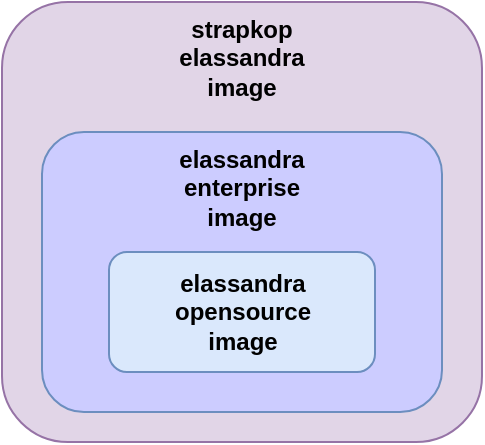 <mxfile version="12.1.0" type="device" pages="1"><diagram id="KvWPEm1g2mEt5qMfVzz4" name="Page-1"><mxGraphModel dx="1106" dy="830" grid="1" gridSize="10" guides="1" tooltips="1" connect="1" arrows="1" fold="1" page="1" pageScale="1" pageWidth="827" pageHeight="1169" math="0" shadow="0"><root><mxCell id="0"/><mxCell id="1" parent="0"/><mxCell id="j0x4h4Mf-H0e5psESi1f-3" value="strapkop&lt;br&gt;elassandra&lt;br&gt;image" style="rounded=1;whiteSpace=wrap;html=1;verticalAlign=top;fillColor=#e1d5e7;strokeColor=#9673a6;fontStyle=1" vertex="1" parent="1"><mxGeometry x="220" y="175" width="240" height="220" as="geometry"/></mxCell><mxCell id="j0x4h4Mf-H0e5psESi1f-2" value="elassandra&lt;br&gt;enterprise&lt;br&gt;image" style="rounded=1;whiteSpace=wrap;html=1;verticalAlign=top;fillColor=#CCCCFF;strokeColor=#6c8ebf;fontStyle=1" vertex="1" parent="1"><mxGeometry x="240" y="240" width="200" height="140" as="geometry"/></mxCell><mxCell id="j0x4h4Mf-H0e5psESi1f-1" value="elassandra&lt;br&gt;opensource&lt;br&gt;image" style="rounded=1;whiteSpace=wrap;html=1;fillColor=#dae8fc;strokeColor=#6c8ebf;fontStyle=1" vertex="1" parent="1"><mxGeometry x="273.5" y="300" width="133" height="60" as="geometry"/></mxCell></root></mxGraphModel></diagram></mxfile>